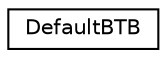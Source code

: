 digraph G
{
  edge [fontname="Helvetica",fontsize="10",labelfontname="Helvetica",labelfontsize="10"];
  node [fontname="Helvetica",fontsize="10",shape=record];
  rankdir=LR;
  Node1 [label="DefaultBTB",height=0.2,width=0.4,color="black", fillcolor="white", style="filled",URL="$classDefaultBTB.html"];
}
